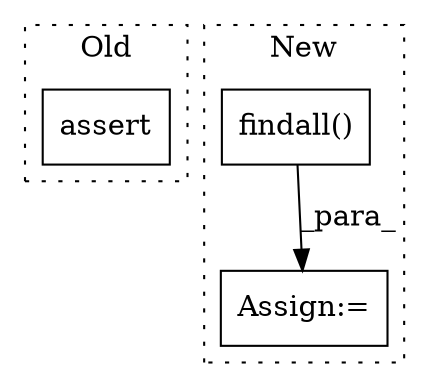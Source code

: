 digraph G {
subgraph cluster0 {
1 [label="assert" a="65" s="1454" l="7" shape="box"];
label = "Old";
style="dotted";
}
subgraph cluster1 {
2 [label="findall()" a="75" s="1620,1674" l="11,1" shape="box"];
3 [label="Assign:=" a="68" s="1593" l="3" shape="box"];
label = "New";
style="dotted";
}
2 -> 3 [label="_para_"];
}